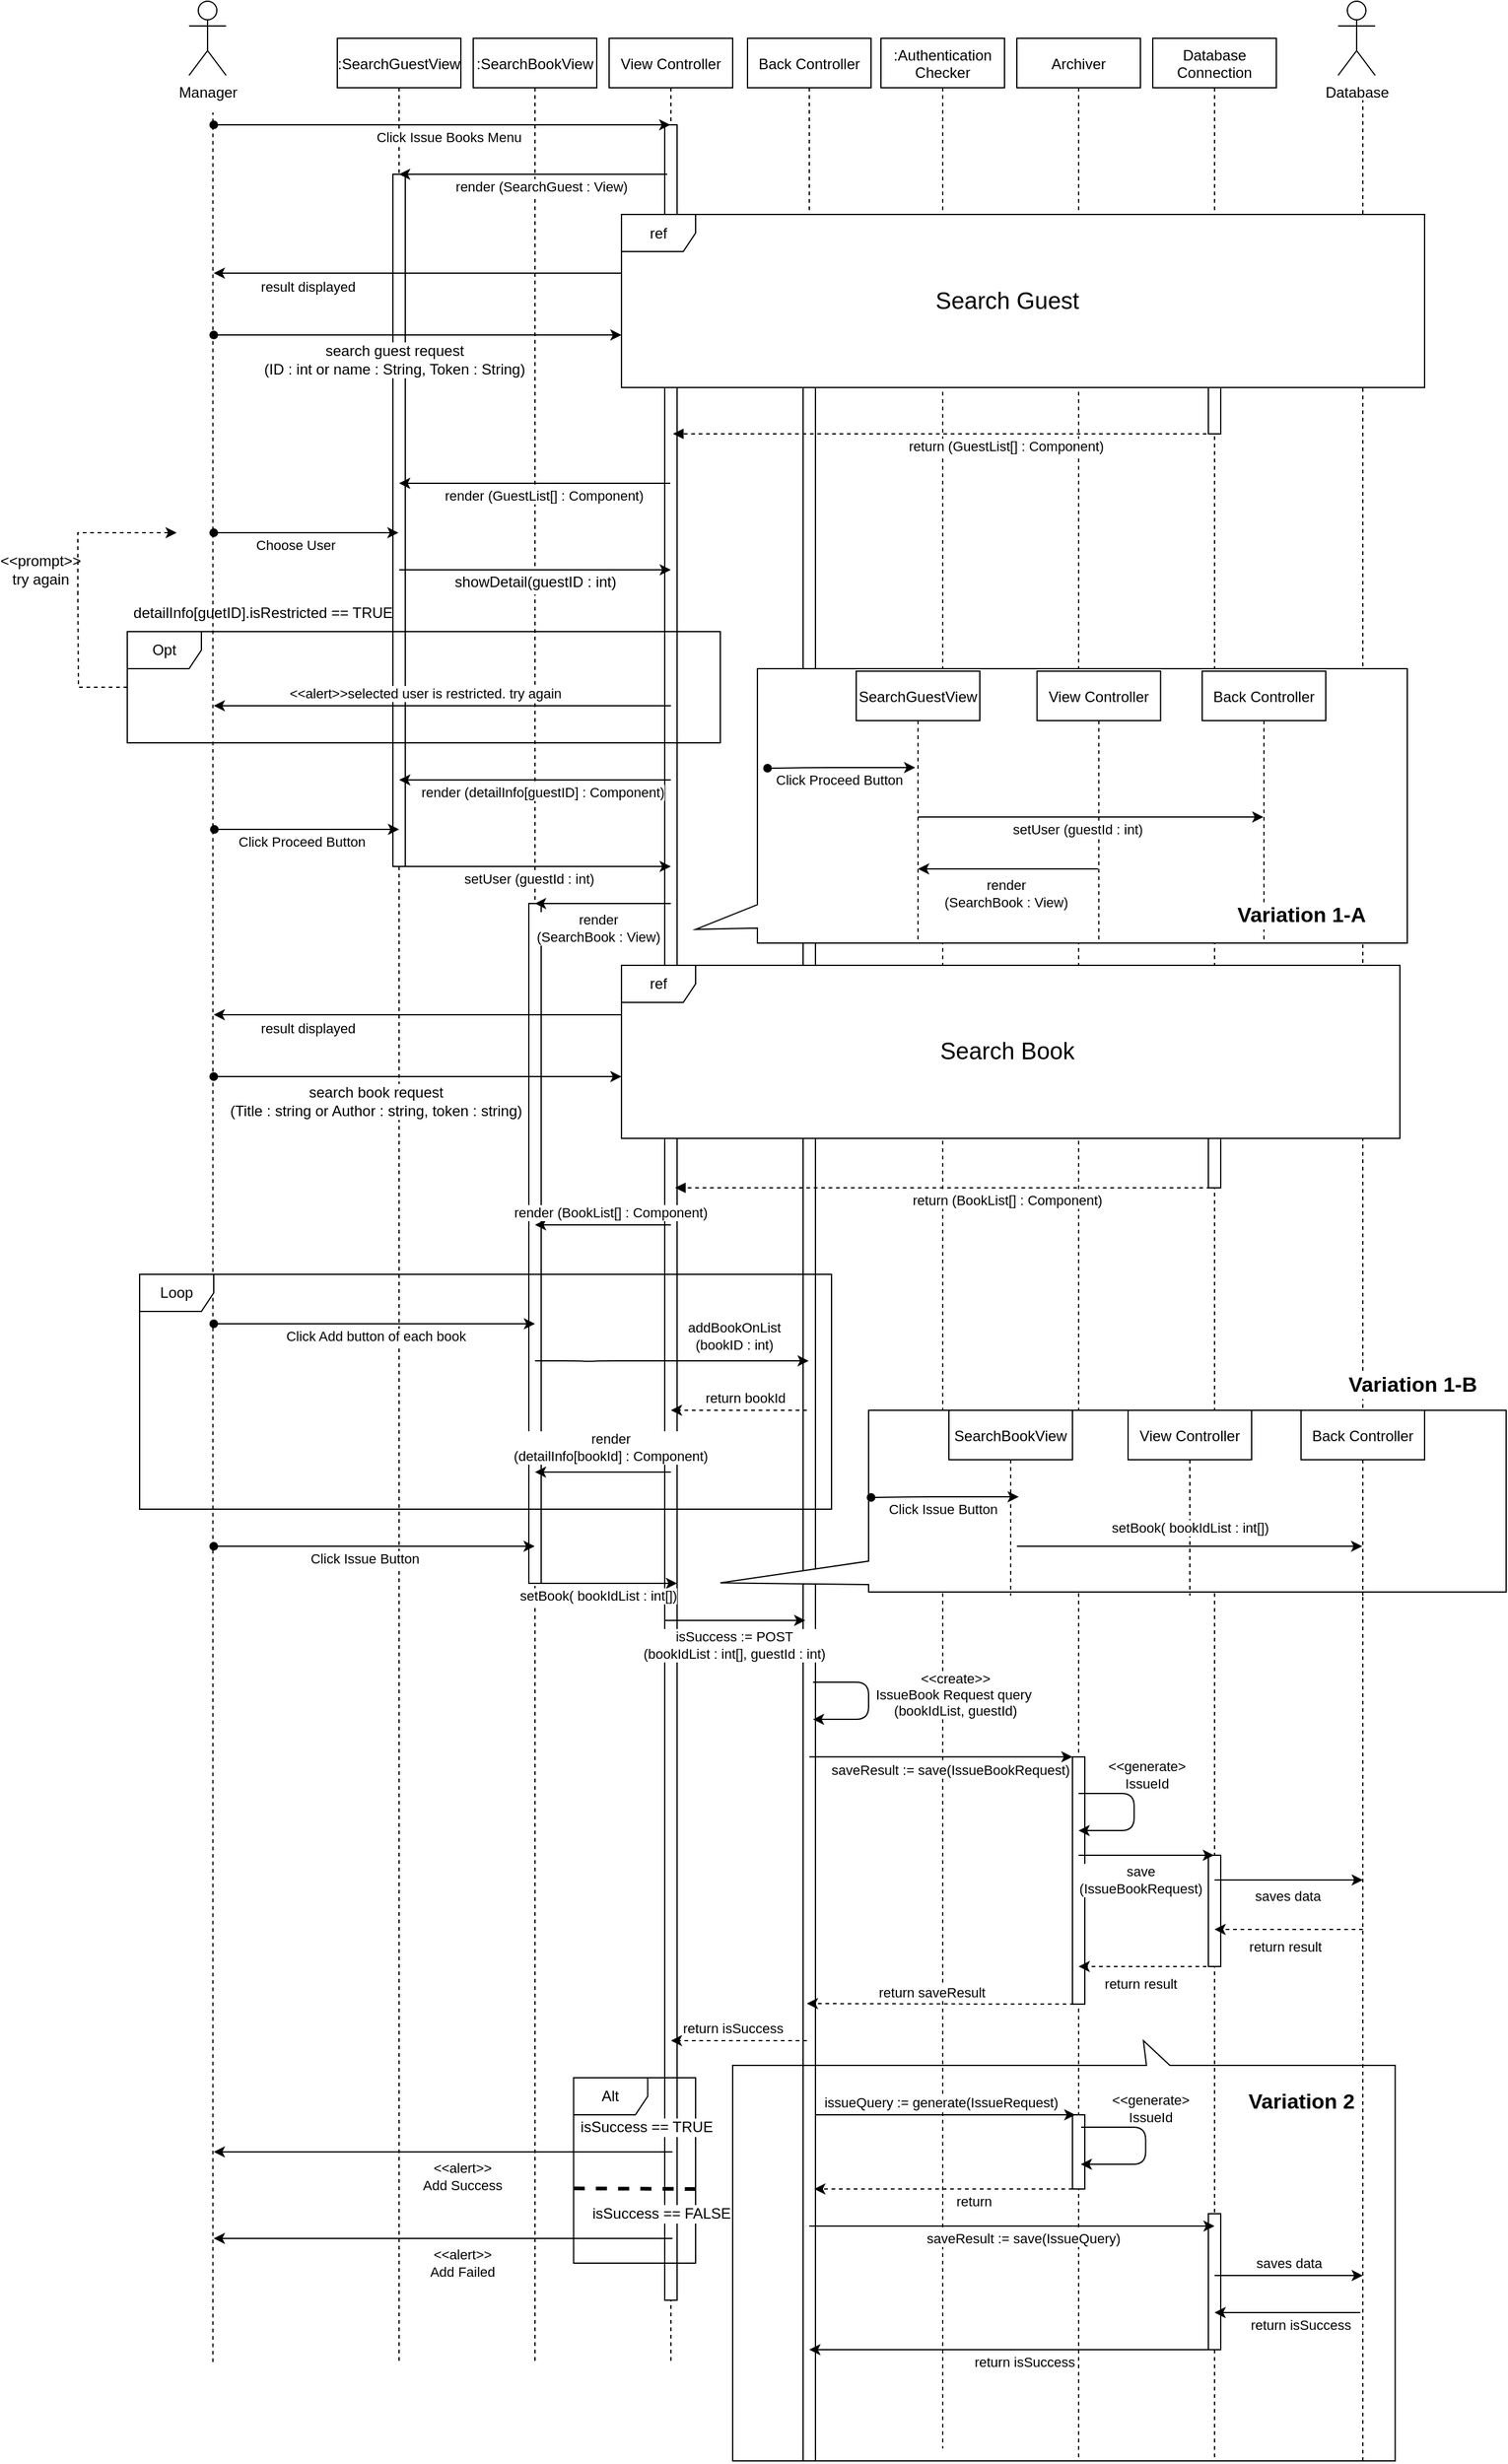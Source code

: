 <?xml version="1.0" encoding="UTF-8"?>
<mxfile version="14.6.12" type="google">
  <diagram id="kgpKYQtTHZ0yAKxKKP6v" name="Page-1">
    <mxGraphModel dx="1422" dy="705" grid="1" gridSize="10" guides="1" tooltips="1" connect="1" arrows="1" fold="1" page="1" pageScale="1" pageWidth="1400" pageHeight="1300" math="0" shadow="0">
      <root>
        <mxCell id="0" />
        <mxCell id="1" parent="0" />
        <mxCell id="G2i9bA_Q2mRxHGLOUs0N-61" value="" style="shape=callout;whiteSpace=wrap;html=1;perimeter=calloutPerimeter;position2=0.38;size=20;position=0.34;base=19;rotation=-180;" vertex="1" parent="1">
          <mxGeometry x="630" y="1780" width="536.19" height="340" as="geometry" />
        </mxCell>
        <mxCell id="IShbP4hHe31vie19D_xC-3" value=":Authentication&#xa;Checker" style="shape=umlLifeline;perimeter=lifelinePerimeter;container=1;collapsible=0;recursiveResize=0;rounded=0;shadow=0;strokeWidth=1;" parent="1" vertex="1">
          <mxGeometry x="750" y="160" width="100" height="1950" as="geometry" />
        </mxCell>
        <mxCell id="IShbP4hHe31vie19D_xC-5" value=":SearchGuestView" style="shape=umlLifeline;perimeter=lifelinePerimeter;container=1;collapsible=0;recursiveResize=0;rounded=0;shadow=0;strokeWidth=1;" parent="1" vertex="1">
          <mxGeometry x="310" y="160" width="100" height="1880" as="geometry" />
        </mxCell>
        <mxCell id="IShbP4hHe31vie19D_xC-6" value="" style="points=[];perimeter=orthogonalPerimeter;rounded=0;shadow=0;strokeWidth=1;" parent="IShbP4hHe31vie19D_xC-5" vertex="1">
          <mxGeometry x="45" y="110" width="10" height="560" as="geometry" />
        </mxCell>
        <mxCell id="IShbP4hHe31vie19D_xC-7" value="View Controller" style="shape=umlLifeline;perimeter=lifelinePerimeter;container=1;collapsible=0;recursiveResize=0;rounded=0;shadow=0;strokeWidth=1;size=40;" parent="1" vertex="1">
          <mxGeometry x="530" y="160" width="100" height="1880" as="geometry" />
        </mxCell>
        <mxCell id="IShbP4hHe31vie19D_xC-98" value="" style="points=[];perimeter=orthogonalPerimeter;rounded=0;shadow=0;strokeWidth=1;" parent="IShbP4hHe31vie19D_xC-7" vertex="1">
          <mxGeometry x="45" y="70" width="10" height="1760" as="geometry" />
        </mxCell>
        <mxCell id="IShbP4hHe31vie19D_xC-10" value="Manager" style="shape=umlActor;verticalLabelPosition=bottom;verticalAlign=top;html=1;outlineConnect=0;" parent="1" vertex="1">
          <mxGeometry x="190" y="130" width="30" height="60" as="geometry" />
        </mxCell>
        <mxCell id="IShbP4hHe31vie19D_xC-11" value="Back Controller" style="shape=umlLifeline;perimeter=lifelinePerimeter;container=1;collapsible=0;recursiveResize=0;rounded=0;shadow=0;strokeWidth=1;" parent="1" vertex="1">
          <mxGeometry x="642" y="160" width="100" height="1960" as="geometry" />
        </mxCell>
        <mxCell id="IShbP4hHe31vie19D_xC-136" value="" style="points=[];perimeter=orthogonalPerimeter;rounded=0;shadow=0;strokeWidth=1;" parent="IShbP4hHe31vie19D_xC-11" vertex="1">
          <mxGeometry x="45" y="200" width="10" height="1440" as="geometry" />
        </mxCell>
        <mxCell id="G2i9bA_Q2mRxHGLOUs0N-115" value="" style="points=[];perimeter=orthogonalPerimeter;rounded=0;shadow=0;strokeWidth=1;" vertex="1" parent="IShbP4hHe31vie19D_xC-11">
          <mxGeometry x="45" y="1640" width="10" height="320" as="geometry" />
        </mxCell>
        <mxCell id="IShbP4hHe31vie19D_xC-13" value=":SearchBookView" style="shape=umlLifeline;perimeter=lifelinePerimeter;container=1;collapsible=0;recursiveResize=0;rounded=0;shadow=0;strokeWidth=1;" parent="1" vertex="1">
          <mxGeometry x="420" y="160" width="100" height="1880" as="geometry" />
        </mxCell>
        <mxCell id="IShbP4hHe31vie19D_xC-121" value="" style="points=[];perimeter=orthogonalPerimeter;rounded=0;shadow=0;strokeWidth=1;" parent="IShbP4hHe31vie19D_xC-13" vertex="1">
          <mxGeometry x="45" y="700" width="10" height="550" as="geometry" />
        </mxCell>
        <mxCell id="IShbP4hHe31vie19D_xC-15" value="Archiver" style="shape=umlLifeline;perimeter=lifelinePerimeter;container=1;collapsible=0;recursiveResize=0;rounded=0;shadow=0;strokeWidth=1;" parent="1" vertex="1">
          <mxGeometry x="860" y="160" width="100" height="1960" as="geometry" />
        </mxCell>
        <mxCell id="IShbP4hHe31vie19D_xC-187" value="" style="points=[];perimeter=orthogonalPerimeter;rounded=0;shadow=0;strokeWidth=1;" parent="IShbP4hHe31vie19D_xC-15" vertex="1">
          <mxGeometry x="45.0" y="1390.42" width="10" height="200" as="geometry" />
        </mxCell>
        <mxCell id="IShbP4hHe31vie19D_xC-191" value="" style="endArrow=classic;html=1;edgeStyle=orthogonalEdgeStyle;" parent="IShbP4hHe31vie19D_xC-15" edge="1">
          <mxGeometry width="50" height="50" relative="1" as="geometry">
            <mxPoint x="49.88" y="1420" as="sourcePoint" />
            <mxPoint x="49.88" y="1450.029" as="targetPoint" />
            <Array as="points">
              <mxPoint x="94.88" y="1420" />
              <mxPoint x="94.88" y="1450" />
            </Array>
          </mxGeometry>
        </mxCell>
        <mxCell id="IShbP4hHe31vie19D_xC-192" value="&amp;lt;&amp;lt;generate&amp;gt;&lt;br&gt;IssueId" style="edgeLabel;html=1;align=center;verticalAlign=middle;resizable=0;points=[];" parent="IShbP4hHe31vie19D_xC-191" vertex="1" connectable="0">
          <mxGeometry x="0.886" y="-1" relative="1" as="geometry">
            <mxPoint x="48" y="-44" as="offset" />
          </mxGeometry>
        </mxCell>
        <mxCell id="IShbP4hHe31vie19D_xC-201" value="" style="endArrow=classic;html=1;dashed=1;" parent="IShbP4hHe31vie19D_xC-15" edge="1">
          <mxGeometry width="50" height="50" relative="1" as="geometry">
            <mxPoint x="46.08" y="1590.42" as="sourcePoint" />
            <mxPoint x="-170" y="1590" as="targetPoint" />
            <Array as="points">
              <mxPoint x="-3.92" y="1590.42" />
            </Array>
          </mxGeometry>
        </mxCell>
        <mxCell id="IShbP4hHe31vie19D_xC-202" value="return saveResult" style="edgeLabel;html=1;align=center;verticalAlign=middle;resizable=0;points=[];" parent="IShbP4hHe31vie19D_xC-201" vertex="1" connectable="0">
          <mxGeometry x="-0.364" y="-3" relative="1" as="geometry">
            <mxPoint x="-47" y="-7" as="offset" />
          </mxGeometry>
        </mxCell>
        <mxCell id="G2i9bA_Q2mRxHGLOUs0N-62" value="" style="points=[];perimeter=orthogonalPerimeter;rounded=0;shadow=0;strokeWidth=1;" vertex="1" parent="IShbP4hHe31vie19D_xC-15">
          <mxGeometry x="45" y="1680" width="10" height="60" as="geometry" />
        </mxCell>
        <mxCell id="G2i9bA_Q2mRxHGLOUs0N-88" value="" style="endArrow=classic;html=1;dashed=1;" edge="1" parent="IShbP4hHe31vie19D_xC-15" target="G2i9bA_Q2mRxHGLOUs0N-81">
          <mxGeometry width="50" height="50" relative="1" as="geometry">
            <mxPoint x="200" y="652" as="sourcePoint" />
            <mxPoint x="-20" y="652" as="targetPoint" />
            <Array as="points">
              <mxPoint x="146" y="652" />
              <mxPoint x="136" y="652" />
            </Array>
          </mxGeometry>
        </mxCell>
        <mxCell id="G2i9bA_Q2mRxHGLOUs0N-90" value="return guestId" style="edgeLabel;html=1;align=center;verticalAlign=middle;resizable=0;points=[];" vertex="1" connectable="0" parent="G2i9bA_Q2mRxHGLOUs0N-88">
          <mxGeometry x="0.163" y="-1" relative="1" as="geometry">
            <mxPoint y="11" as="offset" />
          </mxGeometry>
        </mxCell>
        <mxCell id="IShbP4hHe31vie19D_xC-17" value="Database&#xa;Connection" style="shape=umlLifeline;perimeter=lifelinePerimeter;container=1;collapsible=0;recursiveResize=0;rounded=0;shadow=0;strokeWidth=1;" parent="1" vertex="1">
          <mxGeometry x="970" y="160" width="100" height="1960" as="geometry" />
        </mxCell>
        <mxCell id="IShbP4hHe31vie19D_xC-203" value="" style="points=[];perimeter=orthogonalPerimeter;rounded=0;shadow=0;strokeWidth=1;" parent="IShbP4hHe31vie19D_xC-17" vertex="1">
          <mxGeometry x="45" y="1470" width="10" height="90" as="geometry" />
        </mxCell>
        <mxCell id="gFYD5dXnJGyvW7iAq3Vl-59" value="" style="points=[];perimeter=orthogonalPerimeter;rounded=0;shadow=0;strokeWidth=1;" parent="IShbP4hHe31vie19D_xC-17" vertex="1">
          <mxGeometry x="45" y="810" width="10" height="120" as="geometry" />
        </mxCell>
        <mxCell id="gFYD5dXnJGyvW7iAq3Vl-29" value="" style="points=[];perimeter=orthogonalPerimeter;rounded=0;shadow=0;strokeWidth=1;" parent="IShbP4hHe31vie19D_xC-17" vertex="1">
          <mxGeometry x="45" y="200" width="10" height="120" as="geometry" />
        </mxCell>
        <mxCell id="G2i9bA_Q2mRxHGLOUs0N-63" value="" style="points=[];perimeter=orthogonalPerimeter;rounded=0;shadow=0;strokeWidth=1;" vertex="1" parent="IShbP4hHe31vie19D_xC-17">
          <mxGeometry x="45" y="1760" width="10" height="110" as="geometry" />
        </mxCell>
        <mxCell id="IShbP4hHe31vie19D_xC-22" value="" style="endArrow=classic;html=1;startArrow=oval;startFill=1;" parent="1" target="IShbP4hHe31vie19D_xC-7" edge="1">
          <mxGeometry width="50" height="50" relative="1" as="geometry">
            <mxPoint x="210" y="230" as="sourcePoint" />
            <mxPoint x="400" y="240" as="targetPoint" />
            <Array as="points">
              <mxPoint x="280" y="230" />
              <mxPoint x="300" y="230" />
              <mxPoint x="350" y="230" />
            </Array>
          </mxGeometry>
        </mxCell>
        <mxCell id="gFYD5dXnJGyvW7iAq3Vl-3" value="Click Issue Books Menu" style="edgeLabel;html=1;align=center;verticalAlign=middle;resizable=0;points=[];" parent="IShbP4hHe31vie19D_xC-22" vertex="1" connectable="0">
          <mxGeometry x="-0.051" y="-4" relative="1" as="geometry">
            <mxPoint x="14" y="6" as="offset" />
          </mxGeometry>
        </mxCell>
        <mxCell id="IShbP4hHe31vie19D_xC-24" value="" style="endArrow=none;dashed=1;html=1;" parent="1" edge="1">
          <mxGeometry width="50" height="50" relative="1" as="geometry">
            <mxPoint x="209.31" y="2040" as="sourcePoint" />
            <mxPoint x="209.31" y="220" as="targetPoint" />
          </mxGeometry>
        </mxCell>
        <mxCell id="IShbP4hHe31vie19D_xC-31" value="Database" style="shape=umlActor;verticalLabelPosition=bottom;verticalAlign=top;html=1;outlineConnect=0;" parent="1" vertex="1">
          <mxGeometry x="1120" y="130" width="30" height="60" as="geometry" />
        </mxCell>
        <mxCell id="IShbP4hHe31vie19D_xC-34" value="" style="endArrow=none;dashed=1;html=1;" parent="1" edge="1">
          <mxGeometry width="50" height="50" relative="1" as="geometry">
            <mxPoint x="1140" y="2120" as="sourcePoint" />
            <mxPoint x="1140" y="210" as="targetPoint" />
          </mxGeometry>
        </mxCell>
        <mxCell id="IShbP4hHe31vie19D_xC-106" value="" style="endArrow=classic;html=1;startArrow=oval;startFill=1;" parent="1" edge="1">
          <mxGeometry width="50" height="50" relative="1" as="geometry">
            <mxPoint x="210" y="560" as="sourcePoint" />
            <mxPoint x="359.5" y="560" as="targetPoint" />
            <Array as="points">
              <mxPoint x="280" y="560" />
              <mxPoint x="300" y="560" />
            </Array>
          </mxGeometry>
        </mxCell>
        <mxCell id="IShbP4hHe31vie19D_xC-107" value="Choose User" style="edgeLabel;html=1;align=center;verticalAlign=middle;resizable=0;points=[];" parent="IShbP4hHe31vie19D_xC-106" vertex="1" connectable="0">
          <mxGeometry x="-0.167" y="-1" relative="1" as="geometry">
            <mxPoint x="3" y="9" as="offset" />
          </mxGeometry>
        </mxCell>
        <mxCell id="IShbP4hHe31vie19D_xC-129" value="" style="endArrow=classic;html=1;" parent="1" edge="1">
          <mxGeometry width="50" height="50" relative="1" as="geometry">
            <mxPoint x="580" y="700" as="sourcePoint" />
            <mxPoint x="210" y="700" as="targetPoint" />
            <Array as="points" />
          </mxGeometry>
        </mxCell>
        <mxCell id="IShbP4hHe31vie19D_xC-130" value="&amp;lt;&amp;lt;alert&amp;gt;&amp;gt;selected user is restricted. try again" style="edgeLabel;html=1;align=center;verticalAlign=middle;resizable=0;points=[];" parent="IShbP4hHe31vie19D_xC-129" vertex="1" connectable="0">
          <mxGeometry x="-0.153" y="2" relative="1" as="geometry">
            <mxPoint x="-43" y="-12" as="offset" />
          </mxGeometry>
        </mxCell>
        <mxCell id="gFYD5dXnJGyvW7iAq3Vl-48" value="" style="edgeStyle=orthogonalEdgeStyle;rounded=0;orthogonalLoop=1;jettySize=auto;html=1;dashed=1;elbow=vertical;endArrow=none;endFill=0;" parent="1" source="IShbP4hHe31vie19D_xC-133" edge="1">
          <mxGeometry relative="1" as="geometry">
            <mxPoint x="100" y="610" as="targetPoint" />
          </mxGeometry>
        </mxCell>
        <mxCell id="IShbP4hHe31vie19D_xC-133" value="Opt" style="shape=umlFrame;whiteSpace=wrap;html=1;" parent="1" vertex="1">
          <mxGeometry x="140" y="640" width="480" height="90" as="geometry" />
        </mxCell>
        <mxCell id="gFYD5dXnJGyvW7iAq3Vl-50" value="" style="edgeStyle=elbowEdgeStyle;rounded=0;orthogonalLoop=1;jettySize=auto;html=1;dashed=1;" parent="1" edge="1">
          <mxGeometry relative="1" as="geometry">
            <mxPoint x="100" y="610" as="sourcePoint" />
            <mxPoint x="180" y="560" as="targetPoint" />
            <Array as="points">
              <mxPoint x="100" y="590" />
            </Array>
          </mxGeometry>
        </mxCell>
        <mxCell id="IShbP4hHe31vie19D_xC-134" value="detailInfo[guetID].isRestricted == TRUE" style="text;html=1;strokeColor=none;fillColor=none;align=center;verticalAlign=middle;whiteSpace=wrap;rounded=0;" parent="1" vertex="1">
          <mxGeometry x="140" y="610" width="220" height="30" as="geometry" />
        </mxCell>
        <mxCell id="IShbP4hHe31vie19D_xC-161" value="" style="endArrow=classic;html=1;startArrow=oval;startFill=1;" parent="1" edge="1">
          <mxGeometry width="50" height="50" relative="1" as="geometry">
            <mxPoint x="210" y="1200" as="sourcePoint" />
            <mxPoint x="470" y="1200" as="targetPoint" />
            <Array as="points">
              <mxPoint x="290" y="1200" />
              <mxPoint x="310" y="1200" />
              <mxPoint x="380" y="1200" />
            </Array>
          </mxGeometry>
        </mxCell>
        <mxCell id="IShbP4hHe31vie19D_xC-162" value="Click Add button of each book" style="edgeLabel;html=1;align=center;verticalAlign=middle;resizable=0;points=[];" parent="IShbP4hHe31vie19D_xC-161" vertex="1" connectable="0">
          <mxGeometry x="-0.167" y="-1" relative="1" as="geometry">
            <mxPoint x="22" y="9" as="offset" />
          </mxGeometry>
        </mxCell>
        <mxCell id="IShbP4hHe31vie19D_xC-166" value="" style="endArrow=classic;html=1;" parent="1" edge="1">
          <mxGeometry width="50" height="50" relative="1" as="geometry">
            <mxPoint x="580" y="1320" as="sourcePoint" />
            <mxPoint x="470" y="1320" as="targetPoint" />
            <Array as="points">
              <mxPoint x="520.5" y="1320" />
            </Array>
          </mxGeometry>
        </mxCell>
        <mxCell id="IShbP4hHe31vie19D_xC-169" value="" style="endArrow=classic;html=1;startArrow=oval;startFill=1;" parent="1" edge="1">
          <mxGeometry width="50" height="50" relative="1" as="geometry">
            <mxPoint x="210" y="1380" as="sourcePoint" />
            <mxPoint x="469.75" y="1380" as="targetPoint" />
            <Array as="points">
              <mxPoint x="299.75" y="1380" />
              <mxPoint x="369.75" y="1380" />
              <mxPoint x="440.25" y="1380" />
            </Array>
          </mxGeometry>
        </mxCell>
        <mxCell id="IShbP4hHe31vie19D_xC-170" value="Click Issue Button" style="edgeLabel;html=1;align=center;verticalAlign=middle;resizable=0;points=[];" parent="IShbP4hHe31vie19D_xC-169" vertex="1" connectable="0">
          <mxGeometry x="-0.167" y="-1" relative="1" as="geometry">
            <mxPoint x="14" y="9" as="offset" />
          </mxGeometry>
        </mxCell>
        <mxCell id="IShbP4hHe31vie19D_xC-193" value="" style="endArrow=classic;html=1;" parent="1" target="IShbP4hHe31vie19D_xC-17" edge="1">
          <mxGeometry width="50" height="50" relative="1" as="geometry">
            <mxPoint x="909.88" y="1630" as="sourcePoint" />
            <mxPoint x="1014.38" y="1630" as="targetPoint" />
          </mxGeometry>
        </mxCell>
        <mxCell id="IShbP4hHe31vie19D_xC-194" value="save&lt;br&gt;(IssueBookRequest)" style="edgeLabel;html=1;align=center;verticalAlign=middle;resizable=0;points=[];" parent="IShbP4hHe31vie19D_xC-193" vertex="1" connectable="0">
          <mxGeometry x="0.082" y="1" relative="1" as="geometry">
            <mxPoint x="-10" y="21" as="offset" />
          </mxGeometry>
        </mxCell>
        <mxCell id="IShbP4hHe31vie19D_xC-204" value="" style="endArrow=classic;html=1;startArrow=none;startFill=0;" parent="1" edge="1">
          <mxGeometry width="50" height="50" relative="1" as="geometry">
            <mxPoint x="575" y="1440" as="sourcePoint" />
            <mxPoint x="688.75" y="1440" as="targetPoint" />
            <Array as="points">
              <mxPoint x="615.5" y="1440" />
              <mxPoint x="625.5" y="1440" />
            </Array>
          </mxGeometry>
        </mxCell>
        <mxCell id="IShbP4hHe31vie19D_xC-205" value="isSuccess := POST&lt;br&gt;(bookIdList : int[], guestId : int)" style="edgeLabel;html=1;align=center;verticalAlign=middle;resizable=0;points=[];" parent="IShbP4hHe31vie19D_xC-204" vertex="1" connectable="0">
          <mxGeometry x="-0.167" y="-1" relative="1" as="geometry">
            <mxPoint x="8" y="19" as="offset" />
          </mxGeometry>
        </mxCell>
        <mxCell id="IShbP4hHe31vie19D_xC-207" value="" style="endArrow=classic;html=1;edgeStyle=orthogonalEdgeStyle;" parent="1" edge="1">
          <mxGeometry width="50" height="50" relative="1" as="geometry">
            <mxPoint x="694.98" y="1490" as="sourcePoint" />
            <mxPoint x="694.98" y="1520.029" as="targetPoint" />
            <Array as="points">
              <mxPoint x="739.98" y="1490" />
              <mxPoint x="739.98" y="1520" />
            </Array>
          </mxGeometry>
        </mxCell>
        <mxCell id="IShbP4hHe31vie19D_xC-208" value="&amp;lt;&amp;lt;create&amp;gt;&amp;gt;&lt;br&gt;IssueBook Request query&amp;nbsp;&lt;br&gt;(bookIdList, guestId)" style="edgeLabel;html=1;align=center;verticalAlign=middle;resizable=0;points=[];labelBackgroundColor=#ffffff;" parent="IShbP4hHe31vie19D_xC-207" vertex="1" connectable="0">
          <mxGeometry x="0.886" y="-1" relative="1" as="geometry">
            <mxPoint x="108" y="-19" as="offset" />
          </mxGeometry>
        </mxCell>
        <mxCell id="IShbP4hHe31vie19D_xC-215" value="" style="endArrow=classic;html=1;strokeWidth=1;" parent="1" edge="1">
          <mxGeometry width="50" height="50" relative="1" as="geometry">
            <mxPoint x="581.25" y="1870" as="sourcePoint" />
            <mxPoint x="210" y="1870" as="targetPoint" />
          </mxGeometry>
        </mxCell>
        <mxCell id="IShbP4hHe31vie19D_xC-216" value="&amp;lt;&amp;lt;alert&amp;gt;&amp;gt;&lt;br&gt;Add Success" style="edgeLabel;html=1;align=center;verticalAlign=middle;resizable=0;points=[];" parent="IShbP4hHe31vie19D_xC-215" vertex="1" connectable="0">
          <mxGeometry x="0.161" y="4" relative="1" as="geometry">
            <mxPoint x="45" y="16" as="offset" />
          </mxGeometry>
        </mxCell>
        <mxCell id="IShbP4hHe31vie19D_xC-217" value="Alt" style="shape=umlFrame;whiteSpace=wrap;html=1;labelBackgroundColor=#ffffff;fillColor=#FFFFFF;gradientColor=none;" parent="1" vertex="1">
          <mxGeometry x="501.25" y="1810" width="98.75" height="150" as="geometry" />
        </mxCell>
        <mxCell id="IShbP4hHe31vie19D_xC-218" value="" style="endArrow=classic;html=1;strokeWidth=1;" parent="1" edge="1">
          <mxGeometry width="50" height="50" relative="1" as="geometry">
            <mxPoint x="581.25" y="1940" as="sourcePoint" />
            <mxPoint x="210" y="1940" as="targetPoint" />
          </mxGeometry>
        </mxCell>
        <mxCell id="IShbP4hHe31vie19D_xC-219" value="&amp;lt;&amp;lt;alert&amp;gt;&amp;gt;&lt;br&gt;Add Failed" style="edgeLabel;html=1;align=center;verticalAlign=middle;resizable=0;points=[];" parent="IShbP4hHe31vie19D_xC-218" vertex="1" connectable="0">
          <mxGeometry x="0.161" y="4" relative="1" as="geometry">
            <mxPoint x="45" y="16" as="offset" />
          </mxGeometry>
        </mxCell>
        <mxCell id="IShbP4hHe31vie19D_xC-220" value="" style="endArrow=none;dashed=1;html=1;strokeWidth=3;" parent="1" edge="1">
          <mxGeometry width="50" height="50" relative="1" as="geometry">
            <mxPoint x="501.25" y="1899.55" as="sourcePoint" />
            <mxPoint x="600" y="1900" as="targetPoint" />
          </mxGeometry>
        </mxCell>
        <mxCell id="IShbP4hHe31vie19D_xC-221" value="isSuccess == TRUE" style="text;html=1;strokeColor=none;fillColor=none;align=center;verticalAlign=middle;rounded=0;labelBackgroundColor=#ffffff;" parent="1" vertex="1">
          <mxGeometry x="490.0" y="1820" width="140" height="60" as="geometry" />
        </mxCell>
        <mxCell id="IShbP4hHe31vie19D_xC-222" value="isSuccess == FALSE" style="text;html=1;strokeColor=none;fillColor=none;align=center;verticalAlign=middle;rounded=0;labelBackgroundColor=#ffffff;rotation=0;" parent="1" vertex="1">
          <mxGeometry x="502.0" y="1890" width="140" height="60" as="geometry" />
        </mxCell>
        <mxCell id="gFYD5dXnJGyvW7iAq3Vl-27" value="" style="endArrow=classic;html=1;" parent="1" target="IShbP4hHe31vie19D_xC-5" edge="1">
          <mxGeometry width="50" height="50" relative="1" as="geometry">
            <mxPoint x="577.0" y="270" as="sourcePoint" />
            <mxPoint x="471.667" y="270" as="targetPoint" />
            <Array as="points">
              <mxPoint x="525.5" y="270" />
              <mxPoint x="515.5" y="270" />
            </Array>
          </mxGeometry>
        </mxCell>
        <mxCell id="gFYD5dXnJGyvW7iAq3Vl-28" value="render (SearchGuest : View)" style="edgeLabel;html=1;align=center;verticalAlign=middle;resizable=0;points=[];" parent="gFYD5dXnJGyvW7iAq3Vl-27" vertex="1" connectable="0">
          <mxGeometry x="-0.153" y="2" relative="1" as="geometry">
            <mxPoint x="-10" y="8" as="offset" />
          </mxGeometry>
        </mxCell>
        <mxCell id="gFYD5dXnJGyvW7iAq3Vl-23" value="ref" style="shape=umlFrame;whiteSpace=wrap;html=1;swimlaneFillColor=#ffffff;" parent="1" vertex="1">
          <mxGeometry x="540" y="302.5" width="650" height="140" as="geometry" />
        </mxCell>
        <mxCell id="gFYD5dXnJGyvW7iAq3Vl-24" value="&lt;font style=&quot;font-size: 19px&quot;&gt;Search Guest&amp;nbsp;&lt;/font&gt;" style="text;html=1;strokeColor=none;align=center;verticalAlign=middle;whiteSpace=wrap;rounded=0;fillColor=#ffffff;" parent="1" vertex="1">
          <mxGeometry x="760" y="360" width="190" height="25" as="geometry" />
        </mxCell>
        <mxCell id="gFYD5dXnJGyvW7iAq3Vl-30" value="" style="verticalAlign=bottom;endArrow=block;shadow=0;strokeWidth=1;dashed=1;" parent="1" edge="1" source="IShbP4hHe31vie19D_xC-17">
          <mxGeometry x="0.266" relative="1" as="geometry">
            <mxPoint x="1015" y="480" as="sourcePoint" />
            <mxPoint x="581.667" y="480" as="targetPoint" />
            <Array as="points">
              <mxPoint x="956.52" y="480" />
              <mxPoint x="836.52" y="480" />
            </Array>
            <mxPoint as="offset" />
          </mxGeometry>
        </mxCell>
        <mxCell id="gFYD5dXnJGyvW7iAq3Vl-31" value="return (GuestList[] : Component)" style="edgeLabel;html=1;align=center;verticalAlign=middle;resizable=0;points=[];" parent="gFYD5dXnJGyvW7iAq3Vl-30" vertex="1" connectable="0">
          <mxGeometry x="0.883" y="-1" relative="1" as="geometry">
            <mxPoint x="243" y="11" as="offset" />
          </mxGeometry>
        </mxCell>
        <mxCell id="gFYD5dXnJGyvW7iAq3Vl-32" value="" style="endArrow=classic;html=1;" parent="1" source="IShbP4hHe31vie19D_xC-7" target="IShbP4hHe31vie19D_xC-5" edge="1">
          <mxGeometry width="50" height="50" relative="1" as="geometry">
            <mxPoint x="577.0" y="520" as="sourcePoint" />
            <mxPoint x="359.667" y="520" as="targetPoint" />
            <Array as="points">
              <mxPoint x="525.5" y="520" />
              <mxPoint x="515.5" y="520" />
            </Array>
          </mxGeometry>
        </mxCell>
        <mxCell id="gFYD5dXnJGyvW7iAq3Vl-33" value="render (GuestList[] : Component)" style="edgeLabel;html=1;align=center;verticalAlign=middle;resizable=0;points=[];" parent="gFYD5dXnJGyvW7iAq3Vl-32" vertex="1" connectable="0">
          <mxGeometry x="-0.153" y="2" relative="1" as="geometry">
            <mxPoint x="-10" y="8" as="offset" />
          </mxGeometry>
        </mxCell>
        <mxCell id="gFYD5dXnJGyvW7iAq3Vl-38" value="showDetail(guestID : int)" style="text;html=1;align=center;verticalAlign=middle;resizable=0;points=[];autosize=1;strokeColor=none;fillColor=#ffffff;" parent="1" vertex="1">
          <mxGeometry x="395" y="590" width="150" height="20" as="geometry" />
        </mxCell>
        <mxCell id="gFYD5dXnJGyvW7iAq3Vl-39" value="" style="endArrow=classic;html=1;" parent="1" edge="1">
          <mxGeometry width="50" height="50" relative="1" as="geometry">
            <mxPoint x="579.92" y="760" as="sourcePoint" />
            <mxPoint x="360.087" y="760" as="targetPoint" />
            <Array as="points">
              <mxPoint x="527.59" y="760" />
              <mxPoint x="517.59" y="760" />
            </Array>
          </mxGeometry>
        </mxCell>
        <mxCell id="gFYD5dXnJGyvW7iAq3Vl-40" value="render (detailInfo[guestID] : Component)" style="edgeLabel;html=1;align=center;verticalAlign=middle;resizable=0;points=[];" parent="gFYD5dXnJGyvW7iAq3Vl-39" vertex="1" connectable="0">
          <mxGeometry x="-0.153" y="2" relative="1" as="geometry">
            <mxPoint x="-11" y="8" as="offset" />
          </mxGeometry>
        </mxCell>
        <mxCell id="gFYD5dXnJGyvW7iAq3Vl-41" value="" style="endArrow=classic;html=1;startArrow=oval;startFill=1;" parent="1" edge="1">
          <mxGeometry width="50" height="50" relative="1" as="geometry">
            <mxPoint x="210.5" y="800" as="sourcePoint" />
            <mxPoint x="360" y="800" as="targetPoint" />
            <Array as="points">
              <mxPoint x="280.5" y="800" />
              <mxPoint x="300.5" y="800" />
            </Array>
          </mxGeometry>
        </mxCell>
        <mxCell id="gFYD5dXnJGyvW7iAq3Vl-42" value="Click Proceed Button" style="edgeLabel;html=1;align=center;verticalAlign=middle;resizable=0;points=[];" parent="gFYD5dXnJGyvW7iAq3Vl-41" vertex="1" connectable="0">
          <mxGeometry x="-0.167" y="-1" relative="1" as="geometry">
            <mxPoint x="8" y="9" as="offset" />
          </mxGeometry>
        </mxCell>
        <mxCell id="IShbP4hHe31vie19D_xC-111" value="" style="endArrow=classic;html=1;startArrow=none;startFill=0;" parent="1" edge="1">
          <mxGeometry width="50" height="50" relative="1" as="geometry">
            <mxPoint x="360.087" y="590" as="sourcePoint" />
            <mxPoint x="579.92" y="590" as="targetPoint" />
            <Array as="points">
              <mxPoint x="390.42" y="590" />
              <mxPoint x="410.42" y="590" />
            </Array>
          </mxGeometry>
        </mxCell>
        <mxCell id="gFYD5dXnJGyvW7iAq3Vl-51" value="&amp;lt;&amp;lt;prompt&amp;gt;&amp;gt;&lt;br&gt;try again" style="text;html=1;strokeColor=none;fillColor=none;align=center;verticalAlign=middle;whiteSpace=wrap;rounded=0;" parent="1" vertex="1">
          <mxGeometry x="40" y="570" width="60" height="40" as="geometry" />
        </mxCell>
        <mxCell id="gFYD5dXnJGyvW7iAq3Vl-55" value="" style="endArrow=classic;html=1;" parent="1" target="IShbP4hHe31vie19D_xC-13" edge="1">
          <mxGeometry width="50" height="50" relative="1" as="geometry">
            <mxPoint x="579.92" y="860" as="sourcePoint" />
            <mxPoint x="360.087" y="860" as="targetPoint" />
            <Array as="points">
              <mxPoint x="527.59" y="860" />
              <mxPoint x="517.59" y="860" />
            </Array>
          </mxGeometry>
        </mxCell>
        <mxCell id="gFYD5dXnJGyvW7iAq3Vl-56" value="render&lt;br&gt;(SearchBook : View)" style="edgeLabel;html=1;align=center;verticalAlign=middle;resizable=0;points=[];" parent="gFYD5dXnJGyvW7iAq3Vl-55" vertex="1" connectable="0">
          <mxGeometry x="-0.153" y="2" relative="1" as="geometry">
            <mxPoint x="-13" y="18" as="offset" />
          </mxGeometry>
        </mxCell>
        <mxCell id="gFYD5dXnJGyvW7iAq3Vl-57" value="ref" style="shape=umlFrame;whiteSpace=wrap;html=1;swimlaneFillColor=#ffffff;" parent="1" vertex="1">
          <mxGeometry x="540" y="910" width="630" height="140" as="geometry" />
        </mxCell>
        <mxCell id="gFYD5dXnJGyvW7iAq3Vl-58" value="&lt;font style=&quot;font-size: 19px&quot;&gt;Search Book&amp;nbsp;&lt;/font&gt;" style="text;html=1;strokeColor=none;align=center;verticalAlign=middle;whiteSpace=wrap;rounded=0;fillColor=#ffffff;" parent="1" vertex="1">
          <mxGeometry x="760" y="967.5" width="190" height="25" as="geometry" />
        </mxCell>
        <mxCell id="gFYD5dXnJGyvW7iAq3Vl-60" value="" style="verticalAlign=bottom;endArrow=block;shadow=0;strokeWidth=1;dashed=1;" parent="1" edge="1">
          <mxGeometry x="0.266" relative="1" as="geometry">
            <mxPoint x="1016.67" y="1090" as="sourcePoint" />
            <mxPoint x="583.337" y="1090" as="targetPoint" />
            <Array as="points">
              <mxPoint x="958.19" y="1090" />
              <mxPoint x="838.19" y="1090" />
            </Array>
            <mxPoint as="offset" />
          </mxGeometry>
        </mxCell>
        <mxCell id="gFYD5dXnJGyvW7iAq3Vl-61" value="return (BookList[] : Component)" style="edgeLabel;html=1;align=center;verticalAlign=middle;resizable=0;points=[];" parent="gFYD5dXnJGyvW7iAq3Vl-60" vertex="1" connectable="0">
          <mxGeometry x="0.883" y="-1" relative="1" as="geometry">
            <mxPoint x="243" y="11" as="offset" />
          </mxGeometry>
        </mxCell>
        <mxCell id="G2i9bA_Q2mRxHGLOUs0N-1" value="" style="endArrow=classic;html=1;" edge="1" parent="1" target="IShbP4hHe31vie19D_xC-13">
          <mxGeometry width="50" height="50" relative="1" as="geometry">
            <mxPoint x="580" y="1120" as="sourcePoint" />
            <mxPoint x="360" y="1120" as="targetPoint" />
            <Array as="points">
              <mxPoint x="526" y="1120" />
              <mxPoint x="516" y="1120" />
            </Array>
          </mxGeometry>
        </mxCell>
        <mxCell id="G2i9bA_Q2mRxHGLOUs0N-2" value="render (BookList[] : Component)" style="edgeLabel;html=1;align=center;verticalAlign=middle;resizable=0;points=[];" vertex="1" connectable="0" parent="G2i9bA_Q2mRxHGLOUs0N-1">
          <mxGeometry x="-0.153" y="2" relative="1" as="geometry">
            <mxPoint x="-3" y="-12" as="offset" />
          </mxGeometry>
        </mxCell>
        <mxCell id="IShbP4hHe31vie19D_xC-168" value="Loop" style="shape=umlFrame;whiteSpace=wrap;html=1;" parent="1" vertex="1">
          <mxGeometry x="150" y="1160" width="560" height="190" as="geometry" />
        </mxCell>
        <mxCell id="G2i9bA_Q2mRxHGLOUs0N-5" value="" style="endArrow=classic;html=1;startArrow=none;startFill=0;" edge="1" parent="1" source="IShbP4hHe31vie19D_xC-13" target="IShbP4hHe31vie19D_xC-11">
          <mxGeometry width="50" height="50" relative="1" as="geometry">
            <mxPoint x="473" y="1230" as="sourcePoint" />
            <mxPoint x="580" y="1230" as="targetPoint" />
            <Array as="points">
              <mxPoint x="503.5" y="1230" />
              <mxPoint x="513.5" y="1230.42" />
              <mxPoint x="523.5" y="1230" />
            </Array>
          </mxGeometry>
        </mxCell>
        <mxCell id="G2i9bA_Q2mRxHGLOUs0N-7" value="addBookOnList&lt;br&gt;(bookID : int)" style="edgeLabel;html=1;align=center;verticalAlign=middle;resizable=0;points=[];" vertex="1" connectable="0" parent="G2i9bA_Q2mRxHGLOUs0N-5">
          <mxGeometry x="0.125" y="-5" relative="1" as="geometry">
            <mxPoint x="36" y="-25" as="offset" />
          </mxGeometry>
        </mxCell>
        <mxCell id="G2i9bA_Q2mRxHGLOUs0N-8" value="" style="endArrow=classic;html=1;" edge="1" parent="1">
          <mxGeometry width="50" height="50" relative="1" as="geometry">
            <mxPoint x="540" y="950" as="sourcePoint" />
            <mxPoint x="210" y="950" as="targetPoint" />
            <Array as="points">
              <mxPoint x="528.09" y="950" />
              <mxPoint x="518.09" y="950" />
            </Array>
          </mxGeometry>
        </mxCell>
        <mxCell id="G2i9bA_Q2mRxHGLOUs0N-10" value="result displayed" style="edgeLabel;html=1;align=center;verticalAlign=middle;resizable=0;points=[];" vertex="1" connectable="0" parent="1">
          <mxGeometry x="280" y="960" as="geometry">
            <mxPoint x="6" y="1" as="offset" />
          </mxGeometry>
        </mxCell>
        <mxCell id="G2i9bA_Q2mRxHGLOUs0N-11" value="" style="endArrow=classic;html=1;startArrow=oval;startFill=1;" edge="1" parent="1">
          <mxGeometry width="50" height="50" relative="1" as="geometry">
            <mxPoint x="210" y="1000" as="sourcePoint" />
            <mxPoint x="540" y="1000" as="targetPoint" />
            <Array as="points">
              <mxPoint x="280" y="1000" />
              <mxPoint x="300" y="1000" />
            </Array>
          </mxGeometry>
        </mxCell>
        <mxCell id="G2i9bA_Q2mRxHGLOUs0N-12" value="&lt;span style=&quot;font-size: 12px&quot;&gt;search book request&lt;br&gt;(Title : string or Author : string, token : string)&lt;/span&gt;" style="edgeLabel;html=1;align=center;verticalAlign=middle;resizable=0;points=[];" vertex="1" connectable="0" parent="G2i9bA_Q2mRxHGLOUs0N-11">
          <mxGeometry x="-0.167" y="-1" relative="1" as="geometry">
            <mxPoint x="-7" y="19" as="offset" />
          </mxGeometry>
        </mxCell>
        <mxCell id="G2i9bA_Q2mRxHGLOUs0N-15" value="render&lt;br&gt;(detailInfo[bookId] : Component)" style="edgeLabel;html=1;align=center;verticalAlign=middle;resizable=0;points=[];" vertex="1" connectable="0" parent="1">
          <mxGeometry x="545" y="1310" as="geometry">
            <mxPoint x="-14" y="-10" as="offset" />
          </mxGeometry>
        </mxCell>
        <mxCell id="G2i9bA_Q2mRxHGLOUs0N-16" value="" style="endArrow=classic;html=1;dashed=1;" edge="1" parent="1">
          <mxGeometry width="50" height="50" relative="1" as="geometry">
            <mxPoint x="690" y="1270" as="sourcePoint" />
            <mxPoint x="580" y="1270" as="targetPoint" />
            <Array as="points">
              <mxPoint x="630.5" y="1270" />
            </Array>
          </mxGeometry>
        </mxCell>
        <mxCell id="G2i9bA_Q2mRxHGLOUs0N-17" value="return bookId" style="edgeLabel;html=1;align=center;verticalAlign=middle;resizable=0;points=[];" vertex="1" connectable="0" parent="G2i9bA_Q2mRxHGLOUs0N-16">
          <mxGeometry x="-0.236" y="3" relative="1" as="geometry">
            <mxPoint x="-8" y="-13" as="offset" />
          </mxGeometry>
        </mxCell>
        <mxCell id="G2i9bA_Q2mRxHGLOUs0N-19" value="" style="endArrow=classic;html=1;" edge="1" parent="1">
          <mxGeometry width="50" height="50" relative="1" as="geometry">
            <mxPoint x="540" y="350" as="sourcePoint" />
            <mxPoint x="210" y="350" as="targetPoint" />
            <Array as="points">
              <mxPoint x="528.09" y="350" />
              <mxPoint x="518.09" y="350" />
            </Array>
          </mxGeometry>
        </mxCell>
        <mxCell id="G2i9bA_Q2mRxHGLOUs0N-20" value="result displayed" style="edgeLabel;html=1;align=center;verticalAlign=middle;resizable=0;points=[];" vertex="1" connectable="0" parent="1">
          <mxGeometry x="280" y="360" as="geometry">
            <mxPoint x="6" y="1" as="offset" />
          </mxGeometry>
        </mxCell>
        <mxCell id="G2i9bA_Q2mRxHGLOUs0N-21" value="" style="endArrow=classic;html=1;startArrow=oval;startFill=1;" edge="1" parent="1">
          <mxGeometry width="50" height="50" relative="1" as="geometry">
            <mxPoint x="210" y="400" as="sourcePoint" />
            <mxPoint x="540" y="400" as="targetPoint" />
            <Array as="points">
              <mxPoint x="280" y="400" />
              <mxPoint x="300" y="400" />
            </Array>
          </mxGeometry>
        </mxCell>
        <mxCell id="G2i9bA_Q2mRxHGLOUs0N-22" value="&lt;span style=&quot;font-size: 12px&quot;&gt;search guest request&lt;br&gt;(ID : int or name : String, Token : String)&lt;/span&gt;" style="edgeLabel;html=1;align=center;verticalAlign=middle;resizable=0;points=[];" vertex="1" connectable="0" parent="G2i9bA_Q2mRxHGLOUs0N-21">
          <mxGeometry x="-0.167" y="-1" relative="1" as="geometry">
            <mxPoint x="8" y="19" as="offset" />
          </mxGeometry>
        </mxCell>
        <mxCell id="G2i9bA_Q2mRxHGLOUs0N-25" value="" style="endArrow=classic;html=1;startArrow=none;startFill=0;" edge="1" parent="1">
          <mxGeometry width="50" height="50" relative="1" as="geometry">
            <mxPoint x="360.087" y="830" as="sourcePoint" />
            <mxPoint x="579.92" y="830" as="targetPoint" />
            <Array as="points">
              <mxPoint x="390.42" y="830" />
              <mxPoint x="410.42" y="830" />
            </Array>
          </mxGeometry>
        </mxCell>
        <mxCell id="G2i9bA_Q2mRxHGLOUs0N-26" value="setUser (guestId : int)" style="edgeLabel;html=1;align=center;verticalAlign=middle;resizable=0;points=[];" vertex="1" connectable="0" parent="G2i9bA_Q2mRxHGLOUs0N-25">
          <mxGeometry x="-0.209" relative="1" as="geometry">
            <mxPoint x="18" y="10" as="offset" />
          </mxGeometry>
        </mxCell>
        <mxCell id="G2i9bA_Q2mRxHGLOUs0N-28" value="" style="endArrow=classic;html=1;startArrow=none;startFill=0;" edge="1" parent="1">
          <mxGeometry width="50" height="50" relative="1" as="geometry">
            <mxPoint x="471.25" y="1410" as="sourcePoint" />
            <mxPoint x="585" y="1410" as="targetPoint" />
            <Array as="points">
              <mxPoint x="511.75" y="1410" />
              <mxPoint x="521.75" y="1410" />
            </Array>
          </mxGeometry>
        </mxCell>
        <mxCell id="G2i9bA_Q2mRxHGLOUs0N-29" value="setBook( bookIdList : int[])" style="edgeLabel;html=1;align=center;verticalAlign=middle;resizable=0;points=[];" vertex="1" connectable="0" parent="G2i9bA_Q2mRxHGLOUs0N-28">
          <mxGeometry x="-0.167" y="-1" relative="1" as="geometry">
            <mxPoint x="2" y="9" as="offset" />
          </mxGeometry>
        </mxCell>
        <mxCell id="IShbP4hHe31vie19D_xC-195" value="" style="endArrow=classic;html=1;" parent="1" edge="1" source="IShbP4hHe31vie19D_xC-17">
          <mxGeometry width="50" height="50" relative="1" as="geometry">
            <mxPoint x="1045" y="1649.92" as="sourcePoint" />
            <mxPoint x="1140" y="1650" as="targetPoint" />
          </mxGeometry>
        </mxCell>
        <mxCell id="IShbP4hHe31vie19D_xC-196" value="saves data" style="edgeLabel;html=1;align=center;verticalAlign=middle;resizable=0;points=[];" parent="IShbP4hHe31vie19D_xC-195" vertex="1" connectable="0">
          <mxGeometry x="0.082" y="1" relative="1" as="geometry">
            <mxPoint x="-6" y="14" as="offset" />
          </mxGeometry>
        </mxCell>
        <mxCell id="IShbP4hHe31vie19D_xC-197" value="" style="endArrow=classic;html=1;dashed=1;" parent="1" edge="1" target="IShbP4hHe31vie19D_xC-17">
          <mxGeometry width="50" height="50" relative="1" as="geometry">
            <mxPoint x="1140" y="1690" as="sourcePoint" />
            <mxPoint x="1043.997" y="1690.42" as="targetPoint" />
            <Array as="points">
              <mxPoint x="1113.54" y="1690" />
            </Array>
          </mxGeometry>
        </mxCell>
        <mxCell id="IShbP4hHe31vie19D_xC-198" value="return result" style="edgeLabel;html=1;align=center;verticalAlign=middle;resizable=0;points=[];" parent="IShbP4hHe31vie19D_xC-197" vertex="1" connectable="0">
          <mxGeometry x="-0.364" y="-3" relative="1" as="geometry">
            <mxPoint x="-25" y="17" as="offset" />
          </mxGeometry>
        </mxCell>
        <mxCell id="G2i9bA_Q2mRxHGLOUs0N-30" value="" style="endArrow=classic;html=1;dashed=1;" edge="1" parent="1" source="IShbP4hHe31vie19D_xC-17" target="IShbP4hHe31vie19D_xC-15">
          <mxGeometry width="50" height="50" relative="1" as="geometry">
            <mxPoint x="1035" y="1720" as="sourcePoint" />
            <mxPoint x="934.997" y="1720.42" as="targetPoint" />
            <Array as="points">
              <mxPoint x="1004.54" y="1720" />
              <mxPoint x="975" y="1720" />
            </Array>
          </mxGeometry>
        </mxCell>
        <mxCell id="G2i9bA_Q2mRxHGLOUs0N-31" value="return result" style="edgeLabel;html=1;align=center;verticalAlign=middle;resizable=0;points=[];" vertex="1" connectable="0" parent="G2i9bA_Q2mRxHGLOUs0N-30">
          <mxGeometry x="-0.364" y="-3" relative="1" as="geometry">
            <mxPoint x="-25" y="17" as="offset" />
          </mxGeometry>
        </mxCell>
        <mxCell id="G2i9bA_Q2mRxHGLOUs0N-32" value="" style="endArrow=classic;html=1;dashed=1;" edge="1" parent="1">
          <mxGeometry width="50" height="50" relative="1" as="geometry">
            <mxPoint x="690" y="1780" as="sourcePoint" />
            <mxPoint x="580" y="1780" as="targetPoint" />
            <Array as="points" />
          </mxGeometry>
        </mxCell>
        <mxCell id="G2i9bA_Q2mRxHGLOUs0N-33" value="return isSuccess" style="edgeLabel;html=1;align=center;verticalAlign=middle;resizable=0;points=[];" vertex="1" connectable="0" parent="G2i9bA_Q2mRxHGLOUs0N-32">
          <mxGeometry x="-0.364" y="-3" relative="1" as="geometry">
            <mxPoint x="-25" y="-7" as="offset" />
          </mxGeometry>
        </mxCell>
        <mxCell id="IShbP4hHe31vie19D_xC-189" value="" style="endArrow=classic;html=1;" parent="1" target="IShbP4hHe31vie19D_xC-187" edge="1" source="IShbP4hHe31vie19D_xC-11">
          <mxGeometry width="50" height="50" relative="1" as="geometry">
            <mxPoint x="684.88" y="1550" as="sourcePoint" />
            <mxPoint x="794.96" y="1550" as="targetPoint" />
          </mxGeometry>
        </mxCell>
        <mxCell id="IShbP4hHe31vie19D_xC-190" value="saveResult := save(IssueBookRequest)" style="edgeLabel;html=1;align=center;verticalAlign=middle;resizable=0;points=[];" parent="IShbP4hHe31vie19D_xC-189" vertex="1" connectable="0">
          <mxGeometry x="0.082" y="1" relative="1" as="geometry">
            <mxPoint x="-1" y="11" as="offset" />
          </mxGeometry>
        </mxCell>
        <mxCell id="G2i9bA_Q2mRxHGLOUs0N-64" value="" style="endArrow=classic;html=1;" edge="1" parent="1">
          <mxGeometry width="50" height="50" relative="1" as="geometry">
            <mxPoint x="697" y="1840" as="sourcePoint" />
            <mxPoint x="907.35" y="1840" as="targetPoint" />
          </mxGeometry>
        </mxCell>
        <mxCell id="G2i9bA_Q2mRxHGLOUs0N-65" value="issueQuery := generate(IssueRequest)&amp;nbsp;" style="edgeLabel;html=1;align=center;verticalAlign=middle;resizable=0;points=[];" vertex="1" connectable="0" parent="G2i9bA_Q2mRxHGLOUs0N-64">
          <mxGeometry x="0.082" y="1" relative="1" as="geometry">
            <mxPoint x="-11" y="-9" as="offset" />
          </mxGeometry>
        </mxCell>
        <mxCell id="G2i9bA_Q2mRxHGLOUs0N-70" value="" style="endArrow=classic;html=1;" edge="1" parent="1">
          <mxGeometry width="50" height="50" relative="1" as="geometry">
            <mxPoint x="1138.02" y="2000" as="sourcePoint" />
            <mxPoint x="1020" y="2000" as="targetPoint" />
            <Array as="points">
              <mxPoint x="1088.02" y="2000" />
            </Array>
          </mxGeometry>
        </mxCell>
        <mxCell id="G2i9bA_Q2mRxHGLOUs0N-71" value="return isSuccess&amp;nbsp;" style="edgeLabel;html=1;align=center;verticalAlign=middle;resizable=0;points=[];" vertex="1" connectable="0" parent="G2i9bA_Q2mRxHGLOUs0N-70">
          <mxGeometry x="-0.364" y="-3" relative="1" as="geometry">
            <mxPoint x="-10" y="13" as="offset" />
          </mxGeometry>
        </mxCell>
        <mxCell id="G2i9bA_Q2mRxHGLOUs0N-72" value="" style="endArrow=classic;html=1;" edge="1" parent="1">
          <mxGeometry width="50" height="50" relative="1" as="geometry">
            <mxPoint x="1020" y="1970" as="sourcePoint" />
            <mxPoint x="1140" y="1970" as="targetPoint" />
          </mxGeometry>
        </mxCell>
        <mxCell id="G2i9bA_Q2mRxHGLOUs0N-73" value="saves data" style="edgeLabel;html=1;align=center;verticalAlign=middle;resizable=0;points=[];" vertex="1" connectable="0" parent="G2i9bA_Q2mRxHGLOUs0N-72">
          <mxGeometry x="0.082" y="1" relative="1" as="geometry">
            <mxPoint x="-5" y="-9" as="offset" />
          </mxGeometry>
        </mxCell>
        <mxCell id="G2i9bA_Q2mRxHGLOUs0N-74" value="" style="endArrow=classic;html=1;" edge="1" parent="1" target="IShbP4hHe31vie19D_xC-11">
          <mxGeometry width="50" height="50" relative="1" as="geometry">
            <mxPoint x="1017.92" y="2030" as="sourcePoint" />
            <mxPoint x="710" y="2029" as="targetPoint" />
            <Array as="points">
              <mxPoint x="967.92" y="2030" />
            </Array>
          </mxGeometry>
        </mxCell>
        <mxCell id="G2i9bA_Q2mRxHGLOUs0N-75" value="return isSuccess" style="edgeLabel;html=1;align=center;verticalAlign=middle;resizable=0;points=[];" vertex="1" connectable="0" parent="G2i9bA_Q2mRxHGLOUs0N-74">
          <mxGeometry x="-0.364" y="-3" relative="1" as="geometry">
            <mxPoint x="-49" y="13" as="offset" />
          </mxGeometry>
        </mxCell>
        <mxCell id="G2i9bA_Q2mRxHGLOUs0N-76" value="Variation 2" style="text;html=1;strokeColor=none;fillColor=none;align=center;verticalAlign=middle;rounded=0;labelBackgroundColor=#ffffff;fontSize=17;fontStyle=1" vertex="1" parent="1">
          <mxGeometry x="1020" y="1800" width="140" height="60" as="geometry" />
        </mxCell>
        <mxCell id="G2i9bA_Q2mRxHGLOUs0N-35" value="" style="shape=callout;whiteSpace=wrap;html=1;perimeter=calloutPerimeter;fillColor=#ffffff;base=19;size=50;position=0.86;position2=0.95;direction=south;" vertex="1" parent="1">
          <mxGeometry x="600" y="670" width="576" height="222" as="geometry" />
        </mxCell>
        <mxCell id="G2i9bA_Q2mRxHGLOUs0N-81" value="View Controller" style="shape=umlLifeline;perimeter=lifelinePerimeter;container=1;collapsible=0;recursiveResize=0;rounded=0;shadow=0;strokeWidth=1;" vertex="1" parent="1">
          <mxGeometry x="876.31" y="672" width="100" height="220" as="geometry" />
        </mxCell>
        <mxCell id="G2i9bA_Q2mRxHGLOUs0N-82" value="SearchGuestView" style="shape=umlLifeline;perimeter=lifelinePerimeter;container=1;collapsible=0;recursiveResize=0;rounded=0;shadow=0;strokeWidth=1;" vertex="1" parent="1">
          <mxGeometry x="730" y="672" width="100" height="220" as="geometry" />
        </mxCell>
        <mxCell id="G2i9bA_Q2mRxHGLOUs0N-86" value="" style="endArrow=classic;html=1;startArrow=none;startFill=0;" edge="1" parent="1">
          <mxGeometry width="50" height="50" relative="1" as="geometry">
            <mxPoint x="779.997" y="790" as="sourcePoint" />
            <mxPoint x="1059.5" y="790" as="targetPoint" />
            <Array as="points">
              <mxPoint x="810.33" y="790" />
              <mxPoint x="830.33" y="790" />
            </Array>
          </mxGeometry>
        </mxCell>
        <mxCell id="G2i9bA_Q2mRxHGLOUs0N-87" value="setUser (guestId : int)" style="edgeLabel;html=1;align=center;verticalAlign=middle;resizable=0;points=[];" vertex="1" connectable="0" parent="G2i9bA_Q2mRxHGLOUs0N-86">
          <mxGeometry x="-0.209" relative="1" as="geometry">
            <mxPoint x="18" y="10" as="offset" />
          </mxGeometry>
        </mxCell>
        <mxCell id="G2i9bA_Q2mRxHGLOUs0N-91" value="" style="endArrow=classic;html=1;" edge="1" parent="1" source="G2i9bA_Q2mRxHGLOUs0N-81" target="G2i9bA_Q2mRxHGLOUs0N-82">
          <mxGeometry width="50" height="50" relative="1" as="geometry">
            <mxPoint x="930.42" y="832" as="sourcePoint" />
            <mxPoint x="820" y="832" as="targetPoint" />
            <Array as="points">
              <mxPoint x="878.09" y="832" />
              <mxPoint x="868.09" y="832" />
            </Array>
          </mxGeometry>
        </mxCell>
        <mxCell id="G2i9bA_Q2mRxHGLOUs0N-92" value="render&lt;br&gt;(SearchBook : View)" style="edgeLabel;html=1;align=center;verticalAlign=middle;resizable=0;points=[];" vertex="1" connectable="0" parent="G2i9bA_Q2mRxHGLOUs0N-91">
          <mxGeometry x="-0.153" y="2" relative="1" as="geometry">
            <mxPoint x="-13" y="18" as="offset" />
          </mxGeometry>
        </mxCell>
        <mxCell id="G2i9bA_Q2mRxHGLOUs0N-79" value="Back Controller" style="shape=umlLifeline;perimeter=lifelinePerimeter;container=1;collapsible=0;recursiveResize=0;rounded=0;shadow=0;strokeWidth=1;" vertex="1" parent="1">
          <mxGeometry x="1010" y="672" width="100" height="220" as="geometry" />
        </mxCell>
        <mxCell id="G2i9bA_Q2mRxHGLOUs0N-84" value="" style="endArrow=classic;html=1;startArrow=oval;startFill=1;" edge="1" parent="1">
          <mxGeometry width="50" height="50" relative="1" as="geometry">
            <mxPoint x="658.21" y="750.5" as="sourcePoint" />
            <mxPoint x="777.71" y="750" as="targetPoint" />
            <Array as="points">
              <mxPoint x="698.21" y="750" />
              <mxPoint x="718.21" y="750" />
            </Array>
          </mxGeometry>
        </mxCell>
        <mxCell id="G2i9bA_Q2mRxHGLOUs0N-85" value="Click Proceed Button" style="edgeLabel;html=1;align=center;verticalAlign=middle;resizable=0;points=[];" vertex="1" connectable="0" parent="G2i9bA_Q2mRxHGLOUs0N-84">
          <mxGeometry x="-0.167" y="-1" relative="1" as="geometry">
            <mxPoint x="8" y="9" as="offset" />
          </mxGeometry>
        </mxCell>
        <mxCell id="G2i9bA_Q2mRxHGLOUs0N-94" value="Variation 1-A" style="text;html=1;strokeColor=none;fillColor=none;align=center;verticalAlign=middle;rounded=0;labelBackgroundColor=#ffffff;fontSize=17;fontStyle=1" vertex="1" parent="1">
          <mxGeometry x="1020" y="840" width="140" height="60" as="geometry" />
        </mxCell>
        <mxCell id="G2i9bA_Q2mRxHGLOUs0N-95" value="" style="endArrow=classic;html=1;dashed=1;" edge="1" parent="1" target="G2i9bA_Q2mRxHGLOUs0N-98">
          <mxGeometry width="50" height="50" relative="1" as="geometry">
            <mxPoint x="1140" y="1337" as="sourcePoint" />
            <mxPoint x="60" y="1177" as="targetPoint" />
            <Array as="points">
              <mxPoint x="1086" y="1337" />
              <mxPoint x="1076" y="1337" />
            </Array>
          </mxGeometry>
        </mxCell>
        <mxCell id="G2i9bA_Q2mRxHGLOUs0N-96" value="return guestId" style="edgeLabel;html=1;align=center;verticalAlign=middle;resizable=0;points=[];" vertex="1" connectable="0" parent="G2i9bA_Q2mRxHGLOUs0N-95">
          <mxGeometry x="0.163" y="-1" relative="1" as="geometry">
            <mxPoint y="11" as="offset" />
          </mxGeometry>
        </mxCell>
        <mxCell id="G2i9bA_Q2mRxHGLOUs0N-97" value="" style="shape=callout;whiteSpace=wrap;html=1;perimeter=calloutPerimeter;fillColor=#ffffff;base=19;size=120;position=0.83;position2=0.95;direction=south;" vertex="1" parent="1">
          <mxGeometry x="620" y="1270" width="636" height="147" as="geometry" />
        </mxCell>
        <mxCell id="G2i9bA_Q2mRxHGLOUs0N-98" value="View Controller" style="shape=umlLifeline;perimeter=lifelinePerimeter;container=1;collapsible=0;recursiveResize=0;rounded=0;shadow=0;strokeWidth=1;" vertex="1" parent="1">
          <mxGeometry x="950" y="1270" width="100" height="150" as="geometry" />
        </mxCell>
        <mxCell id="G2i9bA_Q2mRxHGLOUs0N-99" value="SearchBookView" style="shape=umlLifeline;perimeter=lifelinePerimeter;container=1;collapsible=0;recursiveResize=0;rounded=0;shadow=0;strokeWidth=1;" vertex="1" parent="1">
          <mxGeometry x="805" y="1270" width="100" height="150" as="geometry" />
        </mxCell>
        <mxCell id="G2i9bA_Q2mRxHGLOUs0N-100" value="" style="endArrow=classic;html=1;startArrow=none;startFill=0;" edge="1" parent="1">
          <mxGeometry width="50" height="50" relative="1" as="geometry">
            <mxPoint x="859.997" y="1380" as="sourcePoint" />
            <mxPoint x="1139.5" y="1380" as="targetPoint" />
            <Array as="points">
              <mxPoint x="890.33" y="1380" />
              <mxPoint x="910.33" y="1380" />
            </Array>
          </mxGeometry>
        </mxCell>
        <mxCell id="G2i9bA_Q2mRxHGLOUs0N-104" value="Back Controller" style="shape=umlLifeline;perimeter=lifelinePerimeter;container=1;collapsible=0;recursiveResize=0;rounded=0;shadow=0;strokeWidth=1;" vertex="1" parent="1">
          <mxGeometry x="1090" y="1270" width="100" height="150" as="geometry" />
        </mxCell>
        <mxCell id="G2i9bA_Q2mRxHGLOUs0N-105" value="" style="endArrow=classic;html=1;startArrow=oval;startFill=1;" edge="1" parent="1">
          <mxGeometry width="50" height="50" relative="1" as="geometry">
            <mxPoint x="742" y="1340.5" as="sourcePoint" />
            <mxPoint x="861.5" y="1340" as="targetPoint" />
            <Array as="points">
              <mxPoint x="782" y="1340" />
              <mxPoint x="802" y="1340" />
            </Array>
          </mxGeometry>
        </mxCell>
        <mxCell id="G2i9bA_Q2mRxHGLOUs0N-106" value="Click Issue Button" style="edgeLabel;html=1;align=center;verticalAlign=middle;resizable=0;points=[];" vertex="1" connectable="0" parent="G2i9bA_Q2mRxHGLOUs0N-105">
          <mxGeometry x="-0.167" y="-1" relative="1" as="geometry">
            <mxPoint x="8" y="9" as="offset" />
          </mxGeometry>
        </mxCell>
        <mxCell id="G2i9bA_Q2mRxHGLOUs0N-107" value="Variation 1-B" style="text;html=1;strokeColor=none;fillColor=none;align=center;verticalAlign=middle;rounded=0;labelBackgroundColor=#ffffff;fontSize=17;fontStyle=1" vertex="1" parent="1">
          <mxGeometry x="1110" y="1220" width="140" height="60" as="geometry" />
        </mxCell>
        <mxCell id="G2i9bA_Q2mRxHGLOUs0N-108" value="setBook( bookIdList : int[])" style="edgeLabel;html=1;align=center;verticalAlign=middle;resizable=0;points=[];" vertex="1" connectable="0" parent="1">
          <mxGeometry x="1000" y="1380" as="geometry">
            <mxPoint y="-15" as="offset" />
          </mxGeometry>
        </mxCell>
        <mxCell id="G2i9bA_Q2mRxHGLOUs0N-109" value="" style="endArrow=classic;html=1;dashed=1;" edge="1" parent="1">
          <mxGeometry width="50" height="50" relative="1" as="geometry">
            <mxPoint x="905" y="1900" as="sourcePoint" />
            <mxPoint x="696" y="1900" as="targetPoint" />
            <Array as="points">
              <mxPoint x="878.54" y="1900" />
            </Array>
          </mxGeometry>
        </mxCell>
        <mxCell id="G2i9bA_Q2mRxHGLOUs0N-110" value="return" style="edgeLabel;html=1;align=center;verticalAlign=middle;resizable=0;points=[];" vertex="1" connectable="0" parent="G2i9bA_Q2mRxHGLOUs0N-109">
          <mxGeometry x="-0.364" y="-3" relative="1" as="geometry">
            <mxPoint x="-14" y="13" as="offset" />
          </mxGeometry>
        </mxCell>
        <mxCell id="G2i9bA_Q2mRxHGLOUs0N-111" value="" style="endArrow=classic;html=1;" edge="1" parent="1">
          <mxGeometry width="50" height="50" relative="1" as="geometry">
            <mxPoint x="692" y="1930" as="sourcePoint" />
            <mxPoint x="1020" y="1930" as="targetPoint" />
          </mxGeometry>
        </mxCell>
        <mxCell id="G2i9bA_Q2mRxHGLOUs0N-112" value="saveResult := save(IssueQuery)" style="edgeLabel;html=1;align=center;verticalAlign=middle;resizable=0;points=[];" vertex="1" connectable="0" parent="G2i9bA_Q2mRxHGLOUs0N-111">
          <mxGeometry x="0.082" y="1" relative="1" as="geometry">
            <mxPoint x="-5" y="11" as="offset" />
          </mxGeometry>
        </mxCell>
        <mxCell id="G2i9bA_Q2mRxHGLOUs0N-113" value="" style="endArrow=classic;html=1;edgeStyle=orthogonalEdgeStyle;" edge="1" parent="1">
          <mxGeometry width="50" height="50" relative="1" as="geometry">
            <mxPoint x="912" y="1850" as="sourcePoint" />
            <mxPoint x="911.75" y="1880" as="targetPoint" />
            <Array as="points">
              <mxPoint x="964.25" y="1850" />
              <mxPoint x="964.25" y="1880" />
            </Array>
          </mxGeometry>
        </mxCell>
        <mxCell id="G2i9bA_Q2mRxHGLOUs0N-114" value="&amp;lt;&amp;lt;generate&amp;gt;&lt;br&gt;IssueId" style="edgeLabel;html=1;align=center;verticalAlign=middle;resizable=0;points=[];" vertex="1" connectable="0" parent="G2i9bA_Q2mRxHGLOUs0N-113">
          <mxGeometry x="0.886" y="-1" relative="1" as="geometry">
            <mxPoint x="48" y="-44" as="offset" />
          </mxGeometry>
        </mxCell>
      </root>
    </mxGraphModel>
  </diagram>
</mxfile>
